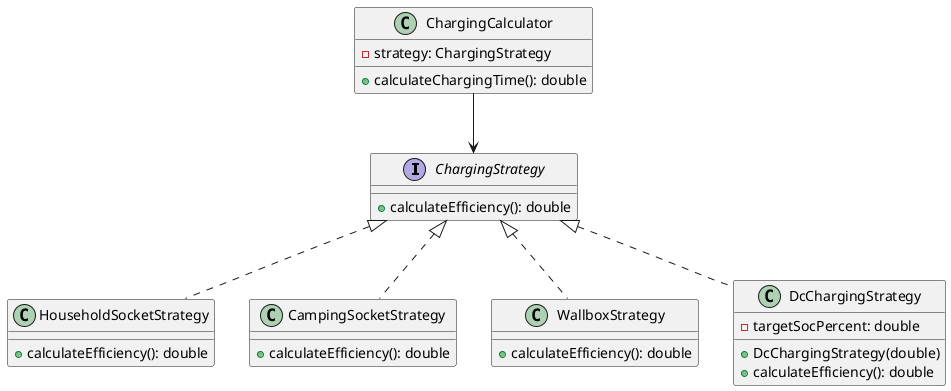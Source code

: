 @startuml
interface ChargingStrategy {
    + calculateEfficiency(): double
}

class HouseholdSocketStrategy {
    + calculateEfficiency(): double
}

class CampingSocketStrategy {
    + calculateEfficiency(): double
}

class WallboxStrategy {
    + calculateEfficiency(): double
}

class DcChargingStrategy {
    - targetSocPercent: double
    + DcChargingStrategy(double)
    + calculateEfficiency(): double
}

class ChargingCalculator {
    - strategy: ChargingStrategy
    + calculateChargingTime(): double
}

ChargingStrategy <|.. HouseholdSocketStrategy
ChargingStrategy <|.. CampingSocketStrategy
ChargingStrategy <|.. WallboxStrategy
ChargingStrategy <|.. DcChargingStrategy
ChargingCalculator --> ChargingStrategy
@enduml 